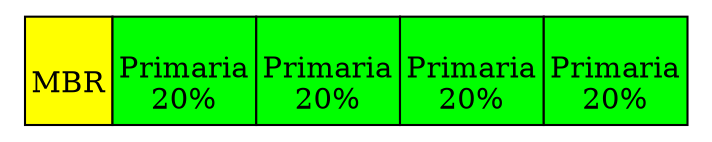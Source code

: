 digraph {
	node [shape=plaintext]
	table [label=<
		<TABLE BORDER="0" CELLBORDER="1" CELLSPACING="0">
		<TR>
			<TD bgcolor="yellow" ROWSPAN="2"><BR/>MBR<BR/></TD>
			<TD bgcolor="green" ROWSPAN="2" COLSPAN="1"><BR/>Primaria<BR/>20%</TD>
			<TD bgcolor="green" ROWSPAN="2" COLSPAN="1"><BR/>Primaria<BR/>20%</TD>
			<TD bgcolor="green" ROWSPAN="2" COLSPAN="1"><BR/>Primaria<BR/>20%</TD>
			<TD bgcolor="green" ROWSPAN="2" COLSPAN="1"><BR/>Primaria<BR/>20%</TD>
		</TR>
		</TABLE>
	>]
}
